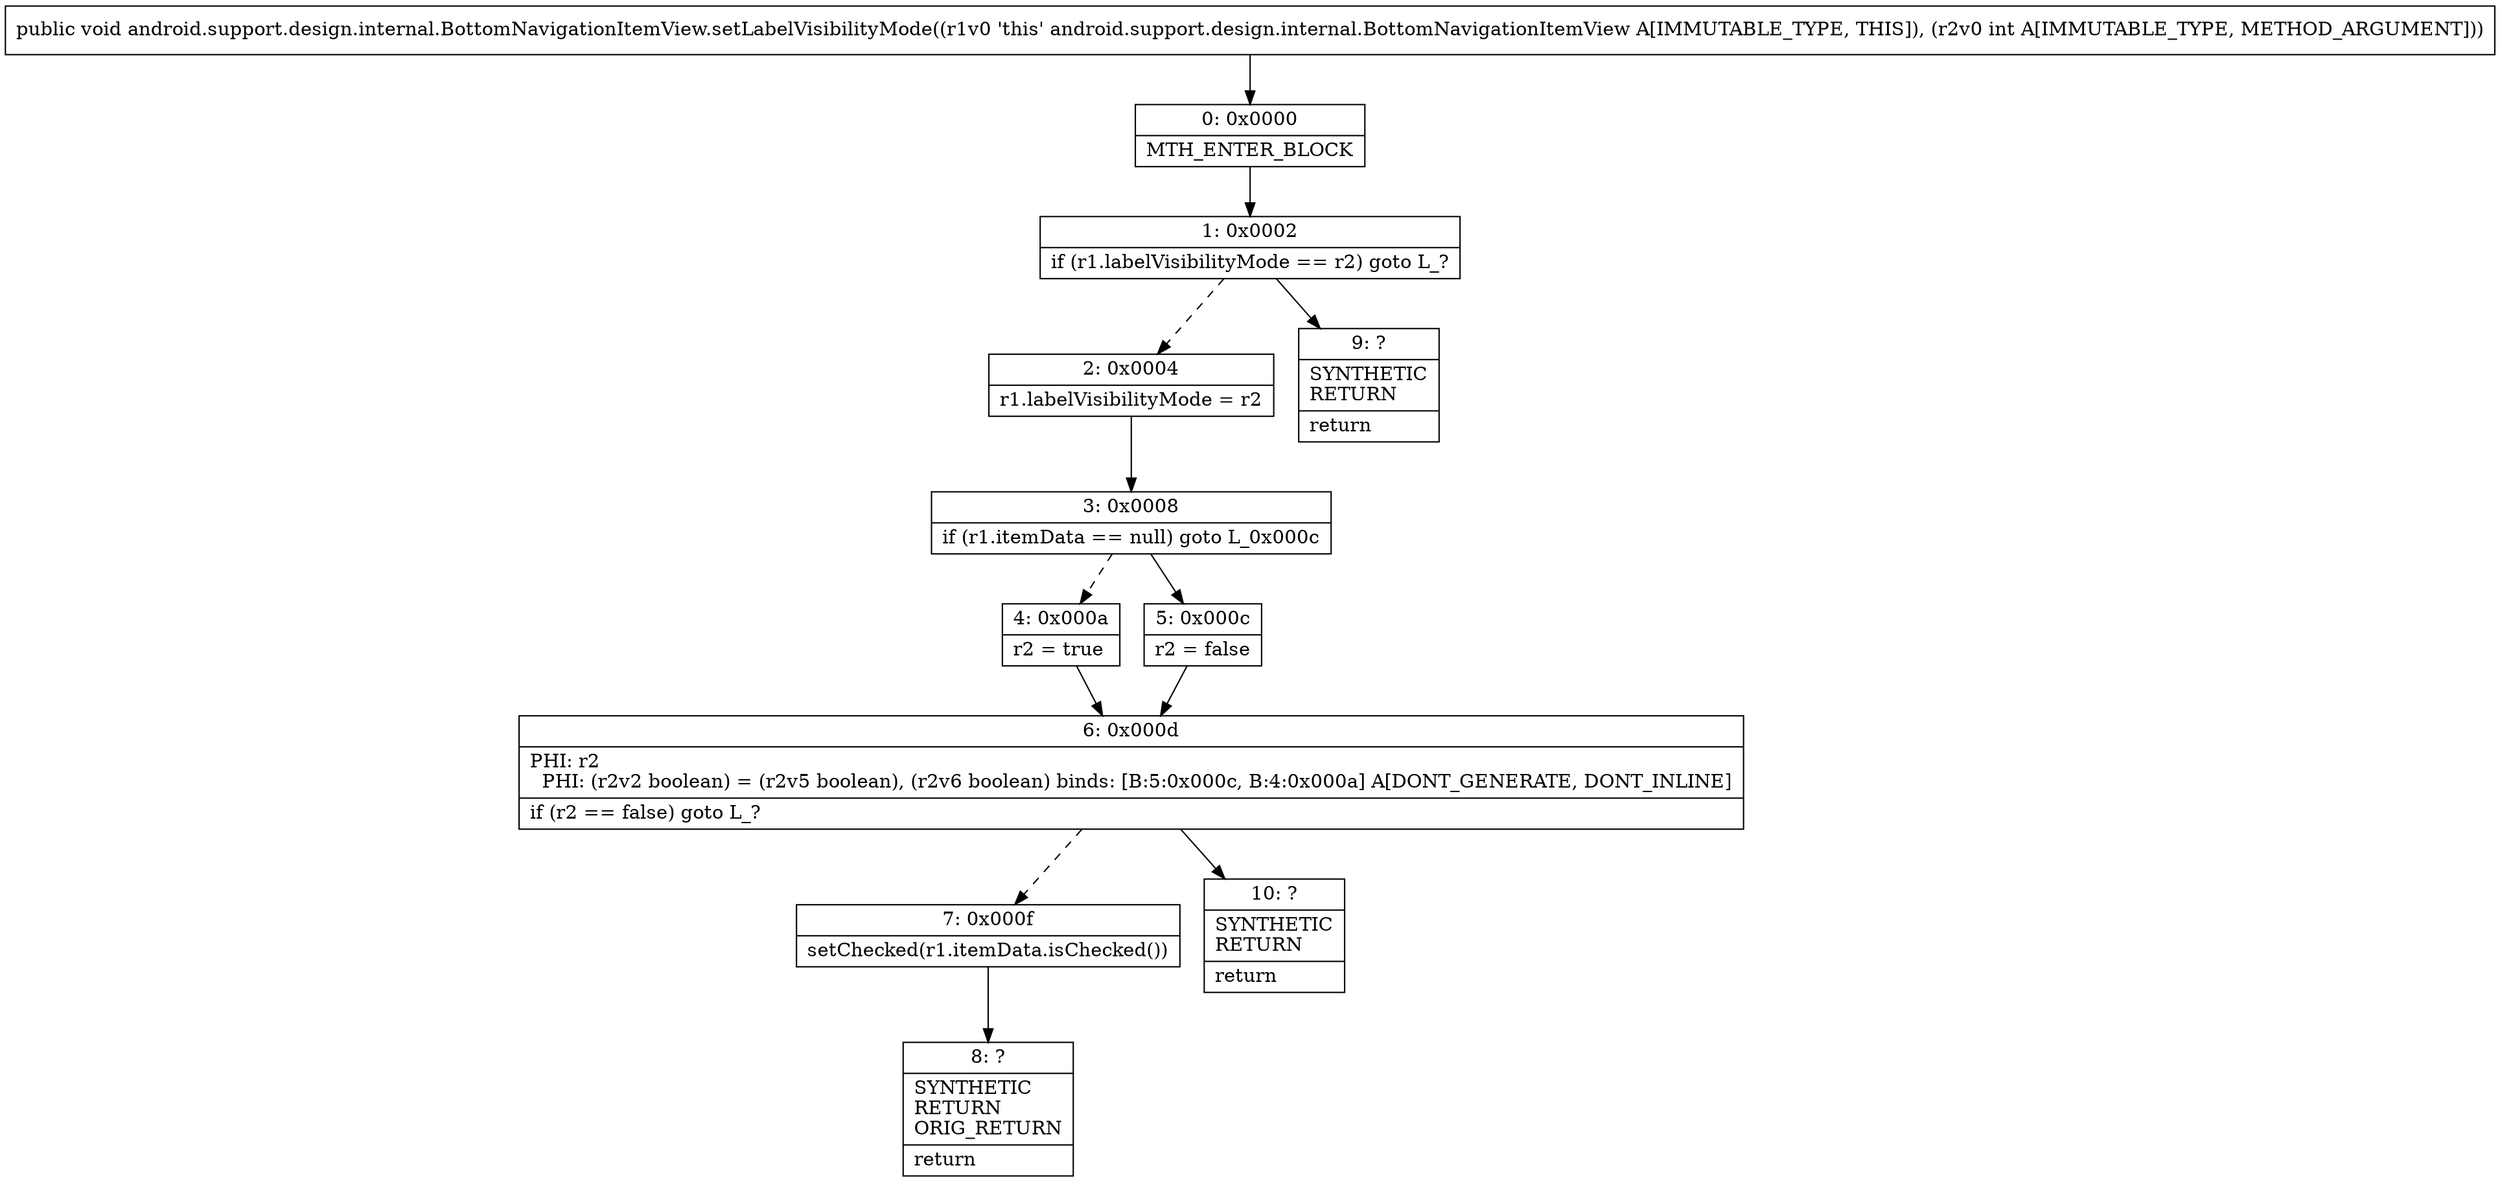 digraph "CFG forandroid.support.design.internal.BottomNavigationItemView.setLabelVisibilityMode(I)V" {
Node_0 [shape=record,label="{0\:\ 0x0000|MTH_ENTER_BLOCK\l}"];
Node_1 [shape=record,label="{1\:\ 0x0002|if (r1.labelVisibilityMode == r2) goto L_?\l}"];
Node_2 [shape=record,label="{2\:\ 0x0004|r1.labelVisibilityMode = r2\l}"];
Node_3 [shape=record,label="{3\:\ 0x0008|if (r1.itemData == null) goto L_0x000c\l}"];
Node_4 [shape=record,label="{4\:\ 0x000a|r2 = true\l}"];
Node_5 [shape=record,label="{5\:\ 0x000c|r2 = false\l}"];
Node_6 [shape=record,label="{6\:\ 0x000d|PHI: r2 \l  PHI: (r2v2 boolean) = (r2v5 boolean), (r2v6 boolean) binds: [B:5:0x000c, B:4:0x000a] A[DONT_GENERATE, DONT_INLINE]\l|if (r2 == false) goto L_?\l}"];
Node_7 [shape=record,label="{7\:\ 0x000f|setChecked(r1.itemData.isChecked())\l}"];
Node_8 [shape=record,label="{8\:\ ?|SYNTHETIC\lRETURN\lORIG_RETURN\l|return\l}"];
Node_9 [shape=record,label="{9\:\ ?|SYNTHETIC\lRETURN\l|return\l}"];
Node_10 [shape=record,label="{10\:\ ?|SYNTHETIC\lRETURN\l|return\l}"];
MethodNode[shape=record,label="{public void android.support.design.internal.BottomNavigationItemView.setLabelVisibilityMode((r1v0 'this' android.support.design.internal.BottomNavigationItemView A[IMMUTABLE_TYPE, THIS]), (r2v0 int A[IMMUTABLE_TYPE, METHOD_ARGUMENT])) }"];
MethodNode -> Node_0;
Node_0 -> Node_1;
Node_1 -> Node_2[style=dashed];
Node_1 -> Node_9;
Node_2 -> Node_3;
Node_3 -> Node_4[style=dashed];
Node_3 -> Node_5;
Node_4 -> Node_6;
Node_5 -> Node_6;
Node_6 -> Node_7[style=dashed];
Node_6 -> Node_10;
Node_7 -> Node_8;
}

